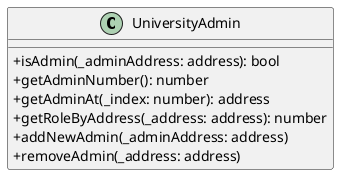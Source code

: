 @startuml
skinparam classAttributeIconSize 0
class UniversityAdmin {
+ isAdmin(_adminAddress: address): bool
+ getAdminNumber(): number
+ getAdminAt(_index: number): address
+ getRoleByAddress(_address: address): number
+ addNewAdmin(_adminAddress: address)
+ removeAdmin(_address: address)
}
@enduml
